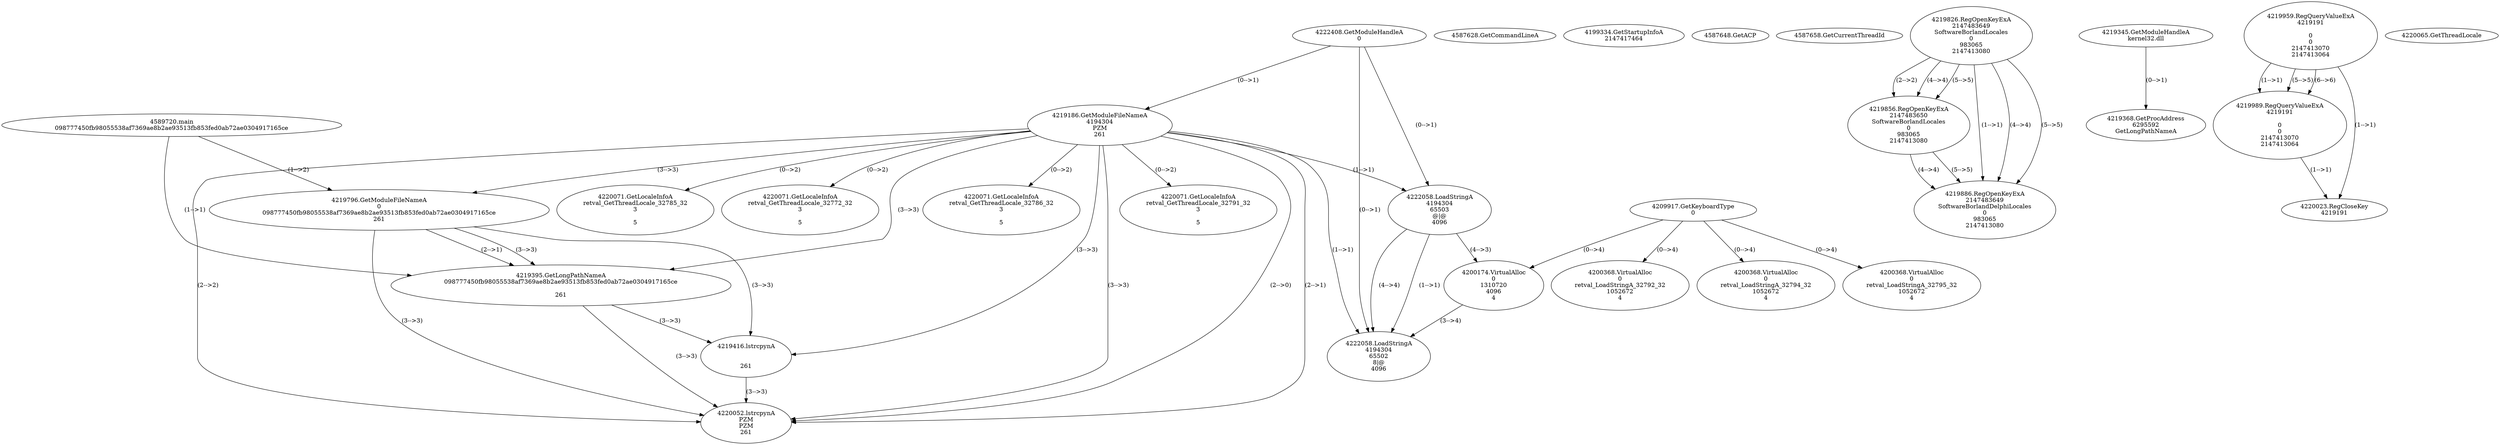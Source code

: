 // Global SCDG with merge call
digraph {
	0 [label="4589720.main
098777450fb98055538af7369ae8b2ae93513fb853fed0ab72ae0304917165ce"]
	1 [label="4222408.GetModuleHandleA
0"]
	2 [label="4209917.GetKeyboardType
0"]
	3 [label="4587628.GetCommandLineA
"]
	4 [label="4199334.GetStartupInfoA
2147417464"]
	5 [label="4587648.GetACP
"]
	6 [label="4587658.GetCurrentThreadId
"]
	7 [label="4219186.GetModuleFileNameA
4194304
PZM
261"]
	1 -> 7 [label="(0-->1)"]
	8 [label="4219796.GetModuleFileNameA
0
098777450fb98055538af7369ae8b2ae93513fb853fed0ab72ae0304917165ce
261"]
	0 -> 8 [label="(1-->2)"]
	7 -> 8 [label="(3-->3)"]
	9 [label="4219826.RegOpenKeyExA
2147483649
Software\Borland\Locales
0
983065
2147413080"]
	10 [label="4219856.RegOpenKeyExA
2147483650
Software\Borland\Locales
0
983065
2147413080"]
	9 -> 10 [label="(2-->2)"]
	9 -> 10 [label="(4-->4)"]
	9 -> 10 [label="(5-->5)"]
	11 [label="4219345.GetModuleHandleA
kernel32.dll"]
	12 [label="4219368.GetProcAddress
6295592
GetLongPathNameA"]
	11 -> 12 [label="(0-->1)"]
	13 [label="4219395.GetLongPathNameA
098777450fb98055538af7369ae8b2ae93513fb853fed0ab72ae0304917165ce

261"]
	0 -> 13 [label="(1-->1)"]
	8 -> 13 [label="(2-->1)"]
	7 -> 13 [label="(3-->3)"]
	8 -> 13 [label="(3-->3)"]
	14 [label="4219416.lstrcpynA


261"]
	7 -> 14 [label="(3-->3)"]
	8 -> 14 [label="(3-->3)"]
	13 -> 14 [label="(3-->3)"]
	15 [label="4219959.RegQueryValueExA
4219191

0
0
2147413070
2147413064"]
	16 [label="4219989.RegQueryValueExA
4219191

0
0
2147413070
2147413064"]
	15 -> 16 [label="(1-->1)"]
	15 -> 16 [label="(5-->5)"]
	15 -> 16 [label="(6-->6)"]
	17 [label="4220023.RegCloseKey
4219191"]
	15 -> 17 [label="(1-->1)"]
	16 -> 17 [label="(1-->1)"]
	18 [label="4220052.lstrcpynA
PZM
PZM
261"]
	7 -> 18 [label="(2-->1)"]
	7 -> 18 [label="(2-->2)"]
	7 -> 18 [label="(3-->3)"]
	8 -> 18 [label="(3-->3)"]
	13 -> 18 [label="(3-->3)"]
	14 -> 18 [label="(3-->3)"]
	7 -> 18 [label="(2-->0)"]
	19 [label="4220065.GetThreadLocale
"]
	20 [label="4220071.GetLocaleInfoA
retval_GetThreadLocale_32791_32
3

5"]
	7 -> 20 [label="(0-->2)"]
	21 [label="4222058.LoadStringA
4194304
65503
@|@
4096"]
	1 -> 21 [label="(0-->1)"]
	7 -> 21 [label="(1-->1)"]
	22 [label="4220071.GetLocaleInfoA
retval_GetThreadLocale_32785_32
3

5"]
	7 -> 22 [label="(0-->2)"]
	23 [label="4200174.VirtualAlloc
0
1310720
4096
4"]
	21 -> 23 [label="(4-->3)"]
	2 -> 23 [label="(0-->4)"]
	24 [label="4222058.LoadStringA
4194304
65502
8|@
4096"]
	1 -> 24 [label="(0-->1)"]
	7 -> 24 [label="(1-->1)"]
	21 -> 24 [label="(1-->1)"]
	21 -> 24 [label="(4-->4)"]
	23 -> 24 [label="(3-->4)"]
	25 [label="4219886.RegOpenKeyExA
2147483649
Software\Borland\Delphi\Locales
0
983065
2147413080"]
	9 -> 25 [label="(1-->1)"]
	9 -> 25 [label="(4-->4)"]
	10 -> 25 [label="(4-->4)"]
	9 -> 25 [label="(5-->5)"]
	10 -> 25 [label="(5-->5)"]
	26 [label="4220071.GetLocaleInfoA
retval_GetThreadLocale_32772_32
3

5"]
	7 -> 26 [label="(0-->2)"]
	27 [label="4200368.VirtualAlloc
0
retval_LoadStringA_32792_32
1052672
4"]
	2 -> 27 [label="(0-->4)"]
	28 [label="4200368.VirtualAlloc
0
retval_LoadStringA_32794_32
1052672
4"]
	2 -> 28 [label="(0-->4)"]
	29 [label="4220071.GetLocaleInfoA
retval_GetThreadLocale_32786_32
3

5"]
	7 -> 29 [label="(0-->2)"]
	30 [label="4200368.VirtualAlloc
0
retval_LoadStringA_32795_32
1052672
4"]
	2 -> 30 [label="(0-->4)"]
}
